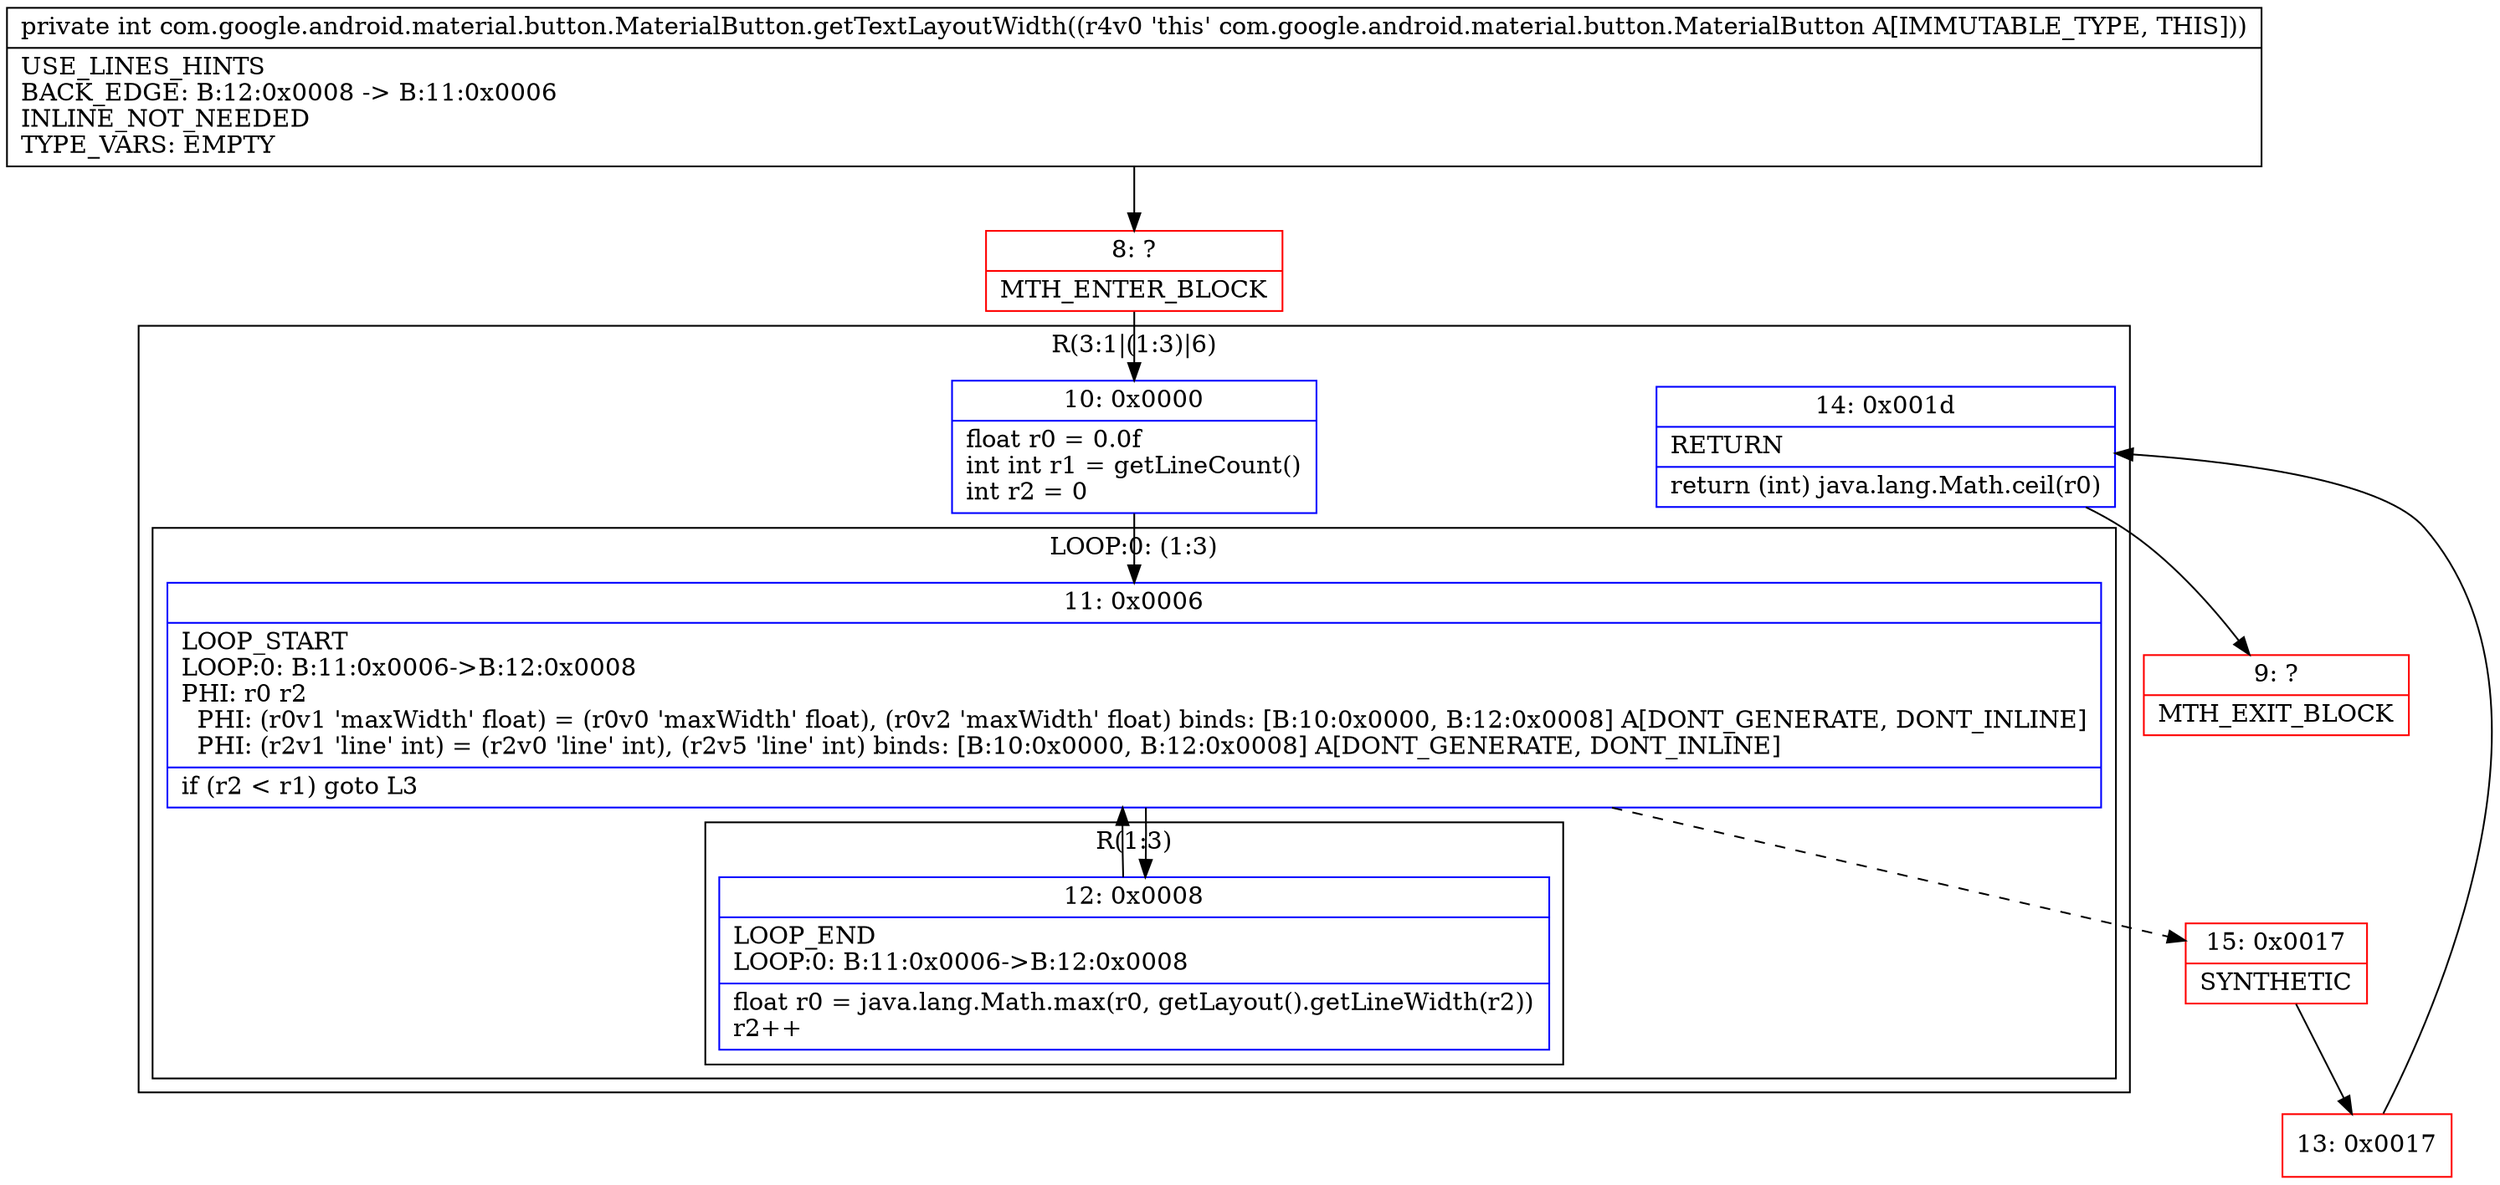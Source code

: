digraph "CFG forcom.google.android.material.button.MaterialButton.getTextLayoutWidth()I" {
subgraph cluster_Region_1521470077 {
label = "R(3:1|(1:3)|6)";
node [shape=record,color=blue];
Node_10 [shape=record,label="{10\:\ 0x0000|float r0 = 0.0f\lint int r1 = getLineCount()\lint r2 = 0\l}"];
subgraph cluster_LoopRegion_2108288391 {
label = "LOOP:0: (1:3)";
node [shape=record,color=blue];
Node_11 [shape=record,label="{11\:\ 0x0006|LOOP_START\lLOOP:0: B:11:0x0006\-\>B:12:0x0008\lPHI: r0 r2 \l  PHI: (r0v1 'maxWidth' float) = (r0v0 'maxWidth' float), (r0v2 'maxWidth' float) binds: [B:10:0x0000, B:12:0x0008] A[DONT_GENERATE, DONT_INLINE]\l  PHI: (r2v1 'line' int) = (r2v0 'line' int), (r2v5 'line' int) binds: [B:10:0x0000, B:12:0x0008] A[DONT_GENERATE, DONT_INLINE]\l|if (r2 \< r1) goto L3\l}"];
subgraph cluster_Region_1723505104 {
label = "R(1:3)";
node [shape=record,color=blue];
Node_12 [shape=record,label="{12\:\ 0x0008|LOOP_END\lLOOP:0: B:11:0x0006\-\>B:12:0x0008\l|float r0 = java.lang.Math.max(r0, getLayout().getLineWidth(r2))\lr2++\l}"];
}
}
Node_14 [shape=record,label="{14\:\ 0x001d|RETURN\l|return (int) java.lang.Math.ceil(r0)\l}"];
}
Node_8 [shape=record,color=red,label="{8\:\ ?|MTH_ENTER_BLOCK\l}"];
Node_15 [shape=record,color=red,label="{15\:\ 0x0017|SYNTHETIC\l}"];
Node_13 [shape=record,color=red,label="{13\:\ 0x0017}"];
Node_9 [shape=record,color=red,label="{9\:\ ?|MTH_EXIT_BLOCK\l}"];
MethodNode[shape=record,label="{private int com.google.android.material.button.MaterialButton.getTextLayoutWidth((r4v0 'this' com.google.android.material.button.MaterialButton A[IMMUTABLE_TYPE, THIS]))  | USE_LINES_HINTS\lBACK_EDGE: B:12:0x0008 \-\> B:11:0x0006\lINLINE_NOT_NEEDED\lTYPE_VARS: EMPTY\l}"];
MethodNode -> Node_8;Node_10 -> Node_11;
Node_11 -> Node_12;
Node_11 -> Node_15[style=dashed];
Node_12 -> Node_11;
Node_14 -> Node_9;
Node_8 -> Node_10;
Node_15 -> Node_13;
Node_13 -> Node_14;
}

